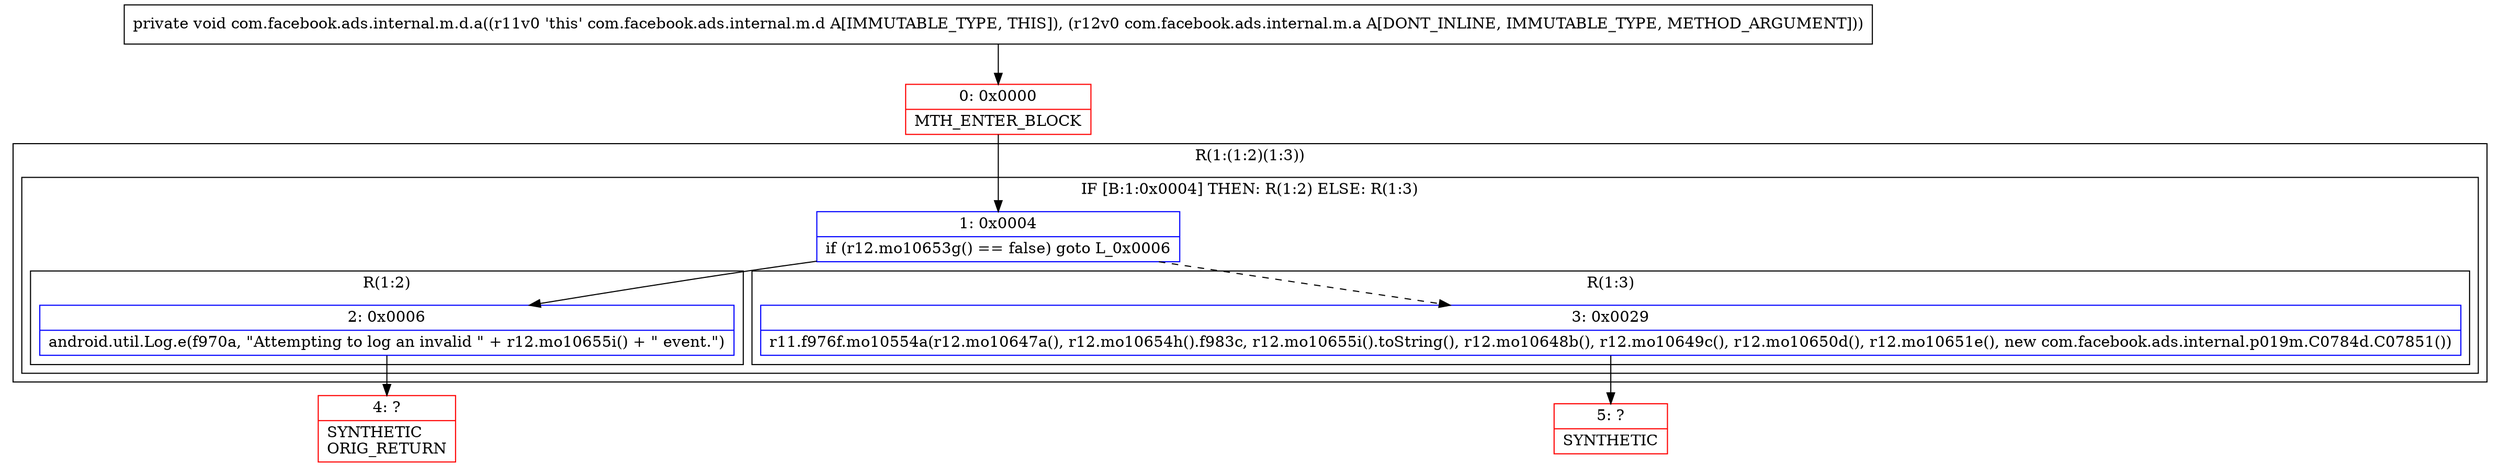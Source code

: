 digraph "CFG forcom.facebook.ads.internal.m.d.a(Lcom\/facebook\/ads\/internal\/m\/a;)V" {
subgraph cluster_Region_794913168 {
label = "R(1:(1:2)(1:3))";
node [shape=record,color=blue];
subgraph cluster_IfRegion_182540805 {
label = "IF [B:1:0x0004] THEN: R(1:2) ELSE: R(1:3)";
node [shape=record,color=blue];
Node_1 [shape=record,label="{1\:\ 0x0004|if (r12.mo10653g() == false) goto L_0x0006\l}"];
subgraph cluster_Region_793891881 {
label = "R(1:2)";
node [shape=record,color=blue];
Node_2 [shape=record,label="{2\:\ 0x0006|android.util.Log.e(f970a, \"Attempting to log an invalid \" + r12.mo10655i() + \" event.\")\l}"];
}
subgraph cluster_Region_40425493 {
label = "R(1:3)";
node [shape=record,color=blue];
Node_3 [shape=record,label="{3\:\ 0x0029|r11.f976f.mo10554a(r12.mo10647a(), r12.mo10654h().f983c, r12.mo10655i().toString(), r12.mo10648b(), r12.mo10649c(), r12.mo10650d(), r12.mo10651e(), new com.facebook.ads.internal.p019m.C0784d.C07851())\l}"];
}
}
}
Node_0 [shape=record,color=red,label="{0\:\ 0x0000|MTH_ENTER_BLOCK\l}"];
Node_4 [shape=record,color=red,label="{4\:\ ?|SYNTHETIC\lORIG_RETURN\l}"];
Node_5 [shape=record,color=red,label="{5\:\ ?|SYNTHETIC\l}"];
MethodNode[shape=record,label="{private void com.facebook.ads.internal.m.d.a((r11v0 'this' com.facebook.ads.internal.m.d A[IMMUTABLE_TYPE, THIS]), (r12v0 com.facebook.ads.internal.m.a A[DONT_INLINE, IMMUTABLE_TYPE, METHOD_ARGUMENT])) }"];
MethodNode -> Node_0;
Node_1 -> Node_2;
Node_1 -> Node_3[style=dashed];
Node_2 -> Node_4;
Node_3 -> Node_5;
Node_0 -> Node_1;
}

